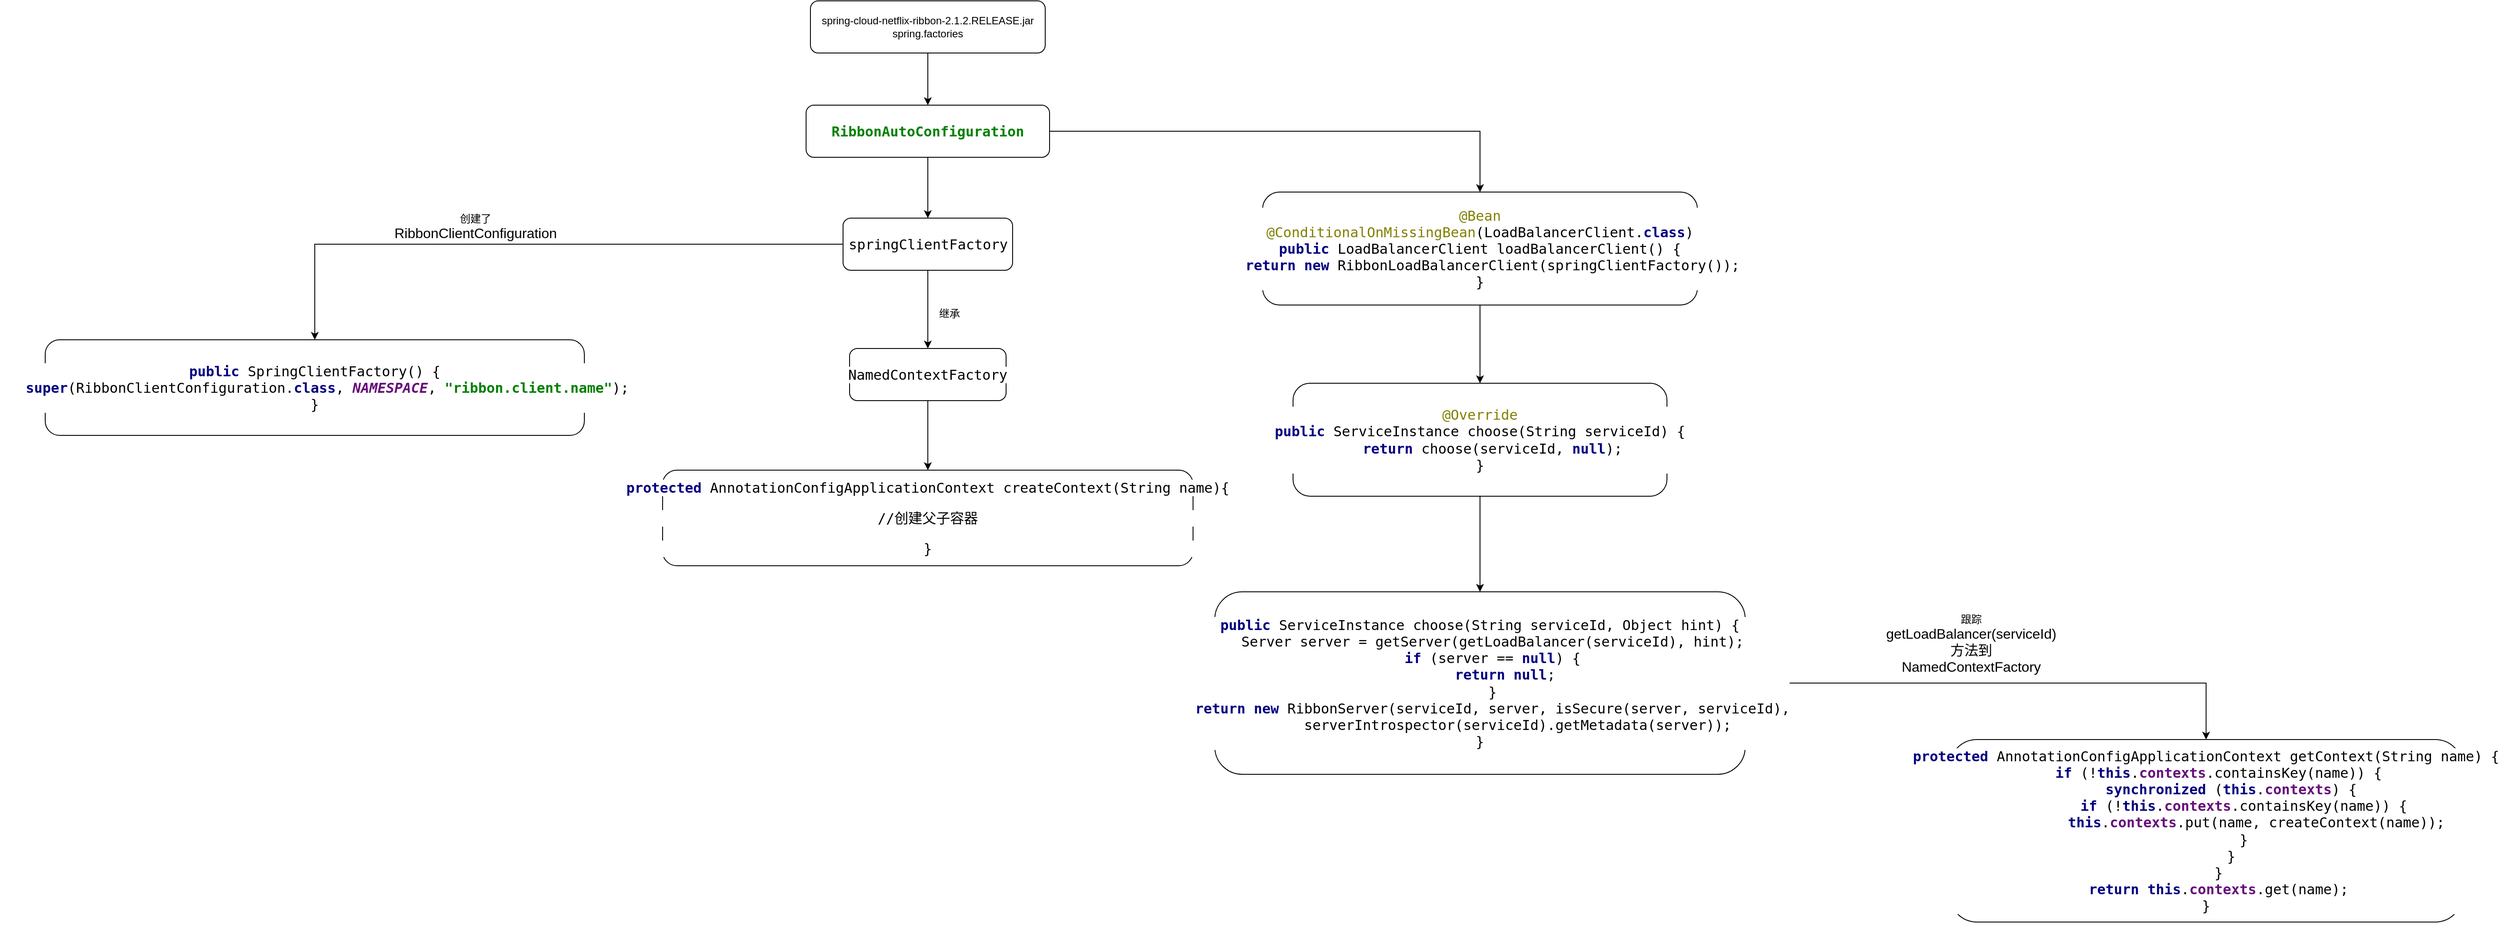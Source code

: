 <mxfile version="14.2.7" type="github">
  <diagram id="s-E9I-J_Y93IWlwAKrD2" name="Page-1">
    <mxGraphModel dx="1894" dy="486" grid="1" gridSize="10" guides="1" tooltips="1" connect="1" arrows="1" fold="1" page="1" pageScale="1" pageWidth="827" pageHeight="1169" math="0" shadow="0">
      <root>
        <mxCell id="0" />
        <mxCell id="1" parent="0" />
        <mxCell id="WCGH3zQjEyVRS78NS4z2-3" style="edgeStyle=orthogonalEdgeStyle;rounded=0;orthogonalLoop=1;jettySize=auto;html=1;" edge="1" parent="1" source="WCGH3zQjEyVRS78NS4z2-1" target="WCGH3zQjEyVRS78NS4z2-2">
          <mxGeometry relative="1" as="geometry" />
        </mxCell>
        <mxCell id="WCGH3zQjEyVRS78NS4z2-1" value="spring-cloud-netflix-ribbon-2.1.2.RELEASE.jar&lt;br&gt;spring.factories" style="rounded=1;whiteSpace=wrap;html=1;" vertex="1" parent="1">
          <mxGeometry x="260" y="90" width="270" height="60" as="geometry" />
        </mxCell>
        <mxCell id="WCGH3zQjEyVRS78NS4z2-6" style="edgeStyle=orthogonalEdgeStyle;rounded=0;orthogonalLoop=1;jettySize=auto;html=1;" edge="1" parent="1" source="WCGH3zQjEyVRS78NS4z2-2" target="WCGH3zQjEyVRS78NS4z2-4">
          <mxGeometry relative="1" as="geometry" />
        </mxCell>
        <mxCell id="WCGH3zQjEyVRS78NS4z2-12" style="edgeStyle=orthogonalEdgeStyle;rounded=0;orthogonalLoop=1;jettySize=auto;html=1;entryX=0.5;entryY=0;entryDx=0;entryDy=0;" edge="1" parent="1" source="WCGH3zQjEyVRS78NS4z2-2" target="WCGH3zQjEyVRS78NS4z2-11">
          <mxGeometry relative="1" as="geometry" />
        </mxCell>
        <mxCell id="WCGH3zQjEyVRS78NS4z2-2" value="&lt;pre style=&quot;background-color: rgb(255 , 255 , 255) ; font-size: 12pt&quot;&gt;&lt;span style=&quot;color: #008000 ; font-weight: bold&quot;&gt;RibbonAutoConfiguration&lt;/span&gt;&lt;/pre&gt;" style="rounded=1;whiteSpace=wrap;html=1;" vertex="1" parent="1">
          <mxGeometry x="255" y="210" width="280" height="60" as="geometry" />
        </mxCell>
        <mxCell id="WCGH3zQjEyVRS78NS4z2-7" style="edgeStyle=orthogonalEdgeStyle;rounded=0;orthogonalLoop=1;jettySize=auto;html=1;" edge="1" parent="1" source="WCGH3zQjEyVRS78NS4z2-4" target="WCGH3zQjEyVRS78NS4z2-5">
          <mxGeometry relative="1" as="geometry" />
        </mxCell>
        <mxCell id="WCGH3zQjEyVRS78NS4z2-23" style="edgeStyle=orthogonalEdgeStyle;rounded=0;orthogonalLoop=1;jettySize=auto;html=1;" edge="1" parent="1" source="WCGH3zQjEyVRS78NS4z2-4" target="WCGH3zQjEyVRS78NS4z2-22">
          <mxGeometry relative="1" as="geometry" />
        </mxCell>
        <mxCell id="WCGH3zQjEyVRS78NS4z2-4" value="&lt;pre style=&quot;background-color: rgb(255 , 255 , 255) ; font-size: 12pt&quot;&gt;springClientFactory&lt;/pre&gt;" style="rounded=1;whiteSpace=wrap;html=1;" vertex="1" parent="1">
          <mxGeometry x="297.5" y="340" width="195" height="60" as="geometry" />
        </mxCell>
        <mxCell id="WCGH3zQjEyVRS78NS4z2-10" style="edgeStyle=orthogonalEdgeStyle;rounded=0;orthogonalLoop=1;jettySize=auto;html=1;exitX=0.5;exitY=1;exitDx=0;exitDy=0;" edge="1" parent="1" source="WCGH3zQjEyVRS78NS4z2-5" target="WCGH3zQjEyVRS78NS4z2-9">
          <mxGeometry relative="1" as="geometry" />
        </mxCell>
        <mxCell id="WCGH3zQjEyVRS78NS4z2-5" value="&lt;pre style=&quot;background-color: rgb(255 , 255 , 255) ; font-size: 12pt&quot;&gt;NamedContextFactory&lt;/pre&gt;" style="rounded=1;whiteSpace=wrap;html=1;" vertex="1" parent="1">
          <mxGeometry x="305" y="490" width="180" height="60" as="geometry" />
        </mxCell>
        <mxCell id="WCGH3zQjEyVRS78NS4z2-8" value="继承" style="text;html=1;strokeColor=none;fillColor=none;align=center;verticalAlign=middle;whiteSpace=wrap;rounded=0;" vertex="1" parent="1">
          <mxGeometry x="400" y="440" width="40" height="20" as="geometry" />
        </mxCell>
        <mxCell id="WCGH3zQjEyVRS78NS4z2-9" value="&lt;pre style=&quot;background-color: rgb(255 , 255 , 255) ; font-size: 12pt&quot;&gt;&lt;span style=&quot;color: #000080 ; font-weight: bold&quot;&gt;protected &lt;/span&gt;AnnotationConfigApplicationContext createContext(String name){&lt;/pre&gt;&lt;pre style=&quot;background-color: rgb(255 , 255 , 255) ; font-size: 12pt&quot;&gt;//创建父子容器&lt;/pre&gt;&lt;pre style=&quot;background-color: rgb(255 , 255 , 255) ; font-size: 12pt&quot;&gt;}&lt;/pre&gt;" style="rounded=1;whiteSpace=wrap;html=1;" vertex="1" parent="1">
          <mxGeometry x="90" y="630" width="610" height="110" as="geometry" />
        </mxCell>
        <mxCell id="WCGH3zQjEyVRS78NS4z2-14" style="edgeStyle=orthogonalEdgeStyle;rounded=0;orthogonalLoop=1;jettySize=auto;html=1;entryX=0.5;entryY=0;entryDx=0;entryDy=0;" edge="1" parent="1" source="WCGH3zQjEyVRS78NS4z2-11" target="WCGH3zQjEyVRS78NS4z2-13">
          <mxGeometry relative="1" as="geometry" />
        </mxCell>
        <mxCell id="WCGH3zQjEyVRS78NS4z2-11" value="&lt;pre style=&quot;background-color: rgb(255 , 255 , 255) ; font-size: 12pt&quot;&gt;&lt;span style=&quot;color: #808000&quot;&gt;@Bean&lt;br&gt;&lt;/span&gt;&lt;span style=&quot;color: #808000&quot;&gt;@ConditionalOnMissingBean&lt;/span&gt;(LoadBalancerClient.&lt;span style=&quot;color: #000080 ; font-weight: bold&quot;&gt;class&lt;/span&gt;)&lt;br&gt;&lt;span style=&quot;color: #000080 ; font-weight: bold&quot;&gt;public &lt;/span&gt;LoadBalancerClient loadBalancerClient() {&lt;br&gt;   &lt;span style=&quot;color: #000080 ; font-weight: bold&quot;&gt;return new &lt;/span&gt;RibbonLoadBalancerClient(springClientFactory());&lt;br&gt;}&lt;/pre&gt;" style="rounded=1;whiteSpace=wrap;html=1;" vertex="1" parent="1">
          <mxGeometry x="780" y="310" width="500" height="130" as="geometry" />
        </mxCell>
        <mxCell id="WCGH3zQjEyVRS78NS4z2-16" style="edgeStyle=orthogonalEdgeStyle;rounded=0;orthogonalLoop=1;jettySize=auto;html=1;" edge="1" parent="1" source="WCGH3zQjEyVRS78NS4z2-13" target="WCGH3zQjEyVRS78NS4z2-15">
          <mxGeometry relative="1" as="geometry" />
        </mxCell>
        <mxCell id="WCGH3zQjEyVRS78NS4z2-13" value="&lt;pre style=&quot;background-color: rgb(255 , 255 , 255) ; font-size: 12pt&quot;&gt;&lt;span style=&quot;color: #808000&quot;&gt;@Override&lt;br&gt;&lt;/span&gt;&lt;span style=&quot;color: #000080 ; font-weight: bold&quot;&gt;public &lt;/span&gt;ServiceInstance choose(String serviceId) {&lt;br&gt;   &lt;span style=&quot;color: #000080 ; font-weight: bold&quot;&gt;return &lt;/span&gt;choose(serviceId, &lt;span style=&quot;color: #000080 ; font-weight: bold&quot;&gt;null&lt;/span&gt;);&lt;br&gt;}&lt;/pre&gt;" style="rounded=1;whiteSpace=wrap;html=1;" vertex="1" parent="1">
          <mxGeometry x="815" y="530" width="430" height="130" as="geometry" />
        </mxCell>
        <mxCell id="WCGH3zQjEyVRS78NS4z2-20" style="edgeStyle=orthogonalEdgeStyle;rounded=0;orthogonalLoop=1;jettySize=auto;html=1;entryX=0.5;entryY=0;entryDx=0;entryDy=0;" edge="1" parent="1" source="WCGH3zQjEyVRS78NS4z2-15" target="WCGH3zQjEyVRS78NS4z2-17">
          <mxGeometry relative="1" as="geometry" />
        </mxCell>
        <mxCell id="WCGH3zQjEyVRS78NS4z2-15" value="&lt;pre style=&quot;background-color: rgb(255 , 255 , 255) ; font-size: 12pt&quot;&gt;&lt;span style=&quot;color: #000080 ; font-weight: bold&quot;&gt;public &lt;/span&gt;ServiceInstance choose(String serviceId, Object hint) {&lt;br&gt;   Server server = getServer(getLoadBalancer(serviceId), hint);&lt;br&gt;   &lt;span style=&quot;color: #000080 ; font-weight: bold&quot;&gt;if &lt;/span&gt;(server == &lt;span style=&quot;color: #000080 ; font-weight: bold&quot;&gt;null&lt;/span&gt;) {&lt;br&gt;      &lt;span style=&quot;color: #000080 ; font-weight: bold&quot;&gt;return null&lt;/span&gt;;&lt;br&gt;   }&lt;br&gt;   &lt;span style=&quot;color: #000080 ; font-weight: bold&quot;&gt;return new &lt;/span&gt;RibbonServer(serviceId, server, isSecure(server, serviceId),&lt;br&gt;         serverIntrospector(serviceId).getMetadata(server));&lt;br&gt;}&lt;/pre&gt;" style="rounded=1;whiteSpace=wrap;html=1;" vertex="1" parent="1">
          <mxGeometry x="725" y="770" width="610" height="210" as="geometry" />
        </mxCell>
        <mxCell id="WCGH3zQjEyVRS78NS4z2-17" value="&lt;pre style=&quot;background-color: rgb(255 , 255 , 255) ; font-size: 12pt&quot;&gt;&lt;span style=&quot;color: #000080 ; font-weight: bold&quot;&gt;protected &lt;/span&gt;AnnotationConfigApplicationContext getContext(String name) {&lt;br&gt;   &lt;span style=&quot;color: #000080 ; font-weight: bold&quot;&gt;if &lt;/span&gt;(!&lt;span style=&quot;color: #000080 ; font-weight: bold&quot;&gt;this&lt;/span&gt;.&lt;span style=&quot;color: #660e7a ; font-weight: bold&quot;&gt;contexts&lt;/span&gt;.containsKey(name)) {&lt;br&gt;      &lt;span style=&quot;color: #000080 ; font-weight: bold&quot;&gt;synchronized &lt;/span&gt;(&lt;span style=&quot;color: #000080 ; font-weight: bold&quot;&gt;this&lt;/span&gt;.&lt;span style=&quot;color: #660e7a ; font-weight: bold&quot;&gt;contexts&lt;/span&gt;) {&lt;br&gt;         &lt;span style=&quot;color: #000080 ; font-weight: bold&quot;&gt;if &lt;/span&gt;(!&lt;span style=&quot;color: #000080 ; font-weight: bold&quot;&gt;this&lt;/span&gt;.&lt;span style=&quot;color: #660e7a ; font-weight: bold&quot;&gt;contexts&lt;/span&gt;.containsKey(name)) {&lt;br&gt;            &lt;span style=&quot;color: #000080 ; font-weight: bold&quot;&gt;this&lt;/span&gt;.&lt;span style=&quot;color: #660e7a ; font-weight: bold&quot;&gt;contexts&lt;/span&gt;.put(name, createContext(name));&lt;br&gt;         }&lt;br&gt;      }&lt;br&gt;   }&lt;br&gt;   &lt;span style=&quot;color: #000080 ; font-weight: bold&quot;&gt;return this&lt;/span&gt;.&lt;span style=&quot;color: #660e7a ; font-weight: bold&quot;&gt;contexts&lt;/span&gt;.get(name);&lt;br&gt;}&lt;/pre&gt;" style="rounded=1;whiteSpace=wrap;html=1;" vertex="1" parent="1">
          <mxGeometry x="1570" y="940" width="590" height="210" as="geometry" />
        </mxCell>
        <mxCell id="WCGH3zQjEyVRS78NS4z2-19" value="跟踪&lt;span style=&quot;background-color: rgb(255 , 255 , 255) ; font-size: 12pt&quot;&gt;getLoadBalancer(serviceId)方法到&lt;/span&gt;&lt;span style=&quot;background-color: rgb(255 , 255 , 255) ; font-size: 12pt&quot;&gt;NamedContextFactory&lt;/span&gt;" style="text;html=1;strokeColor=none;fillColor=none;align=center;verticalAlign=middle;whiteSpace=wrap;rounded=0;" vertex="1" parent="1">
          <mxGeometry x="1490" y="800" width="210" height="60" as="geometry" />
        </mxCell>
        <mxCell id="WCGH3zQjEyVRS78NS4z2-22" value="&lt;pre style=&quot;background-color: rgb(255 , 255 , 255) ; font-size: 12pt&quot;&gt;&lt;span style=&quot;color: #000080 ; font-weight: bold&quot;&gt;public &lt;/span&gt;SpringClientFactory() {&lt;br&gt;   &lt;span style=&quot;color: #000080 ; font-weight: bold&quot;&gt;super&lt;/span&gt;(RibbonClientConfiguration.&lt;span style=&quot;color: #000080 ; font-weight: bold&quot;&gt;class&lt;/span&gt;, &lt;span style=&quot;color: #660e7a ; font-weight: bold ; font-style: italic&quot;&gt;NAMESPACE&lt;/span&gt;, &lt;span style=&quot;color: #008000 ; font-weight: bold&quot;&gt;&quot;ribbon.client.name&quot;&lt;/span&gt;);&lt;br&gt;}&lt;/pre&gt;" style="rounded=1;whiteSpace=wrap;html=1;" vertex="1" parent="1">
          <mxGeometry x="-620" y="480" width="620" height="110" as="geometry" />
        </mxCell>
        <mxCell id="WCGH3zQjEyVRS78NS4z2-24" value="创建了&lt;span style=&quot;background-color: rgb(255 , 255 , 255) ; font-size: 12pt&quot;&gt;RibbonClientConfiguration&lt;/span&gt;" style="text;html=1;strokeColor=none;fillColor=none;align=center;verticalAlign=middle;whiteSpace=wrap;rounded=0;" vertex="1" parent="1">
          <mxGeometry x="-220" y="340" width="190" height="20" as="geometry" />
        </mxCell>
      </root>
    </mxGraphModel>
  </diagram>
</mxfile>
